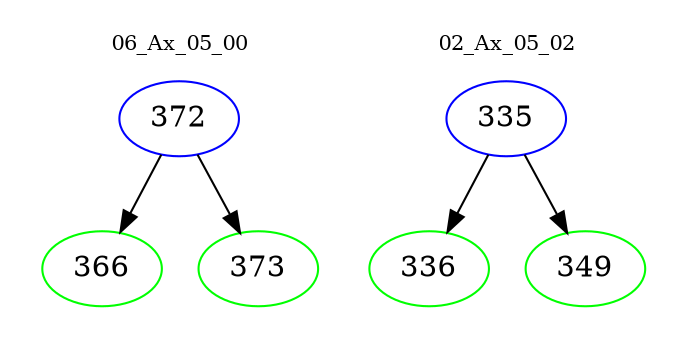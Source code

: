 digraph{
subgraph cluster_0 {
color = white
label = "06_Ax_05_00";
fontsize=10;
T0_372 [label="372", color="blue"]
T0_372 -> T0_366 [color="black"]
T0_366 [label="366", color="green"]
T0_372 -> T0_373 [color="black"]
T0_373 [label="373", color="green"]
}
subgraph cluster_1 {
color = white
label = "02_Ax_05_02";
fontsize=10;
T1_335 [label="335", color="blue"]
T1_335 -> T1_336 [color="black"]
T1_336 [label="336", color="green"]
T1_335 -> T1_349 [color="black"]
T1_349 [label="349", color="green"]
}
}
